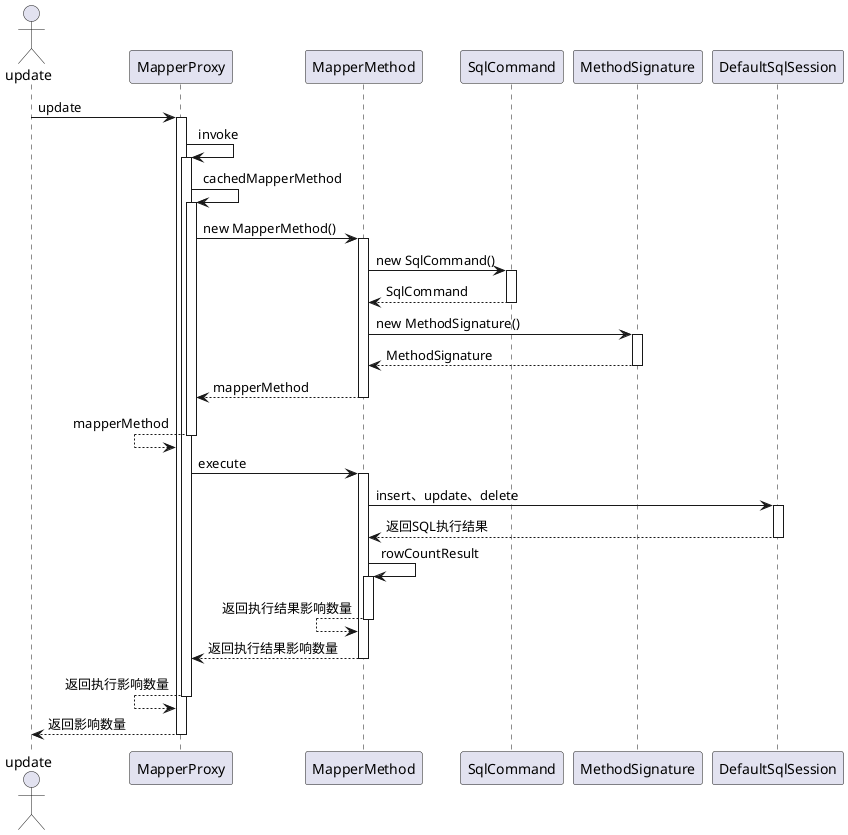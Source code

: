 @startuml
actor update
update -> MapperProxy: update
activate MapperProxy

    MapperProxy -> MapperProxy: invoke
    activate MapperProxy

        MapperProxy -> MapperProxy: cachedMapperMethod
        activate MapperProxy

        MapperProxy -> MapperMethod: new MapperMethod()
        activate MapperMethod

            MapperMethod -> SqlCommand: new SqlCommand()
            activate SqlCommand
            MapperMethod <-- SqlCommand: SqlCommand
            deactivate SqlCommand

             MapperMethod -> MethodSignature: new MethodSignature()
            activate MethodSignature
            MapperMethod <-- MethodSignature: MethodSignature
            deactivate MethodSignature

        MapperProxy <-- MapperMethod: mapperMethod
        deactivate MapperMethod

        MapperProxy <-- MapperProxy: mapperMethod
        deactivate MapperProxy

        MapperProxy -> MapperMethod: execute
        activate MapperMethod

        MapperMethod -> DefaultSqlSession: insert、update、delete
        activate DefaultSqlSession

        MapperMethod <-- DefaultSqlSession: 返回SQL执行结果
        deactivate DefaultSqlSession

        MapperMethod -> MapperMethod: rowCountResult
        activate MapperMethod
        MapperMethod <-- MapperMethod: 返回执行结果影响数量
        deactivate MapperMethod
        MapperProxy <-- MapperMethod: 返回执行结果影响数量
        deactivate MapperMethod

    MapperProxy <-- MapperProxy: 返回执行影响数量
    deactivate MapperProxy
update <-- MapperProxy: 返回影响数量
deactivate MapperProxy




@enduml